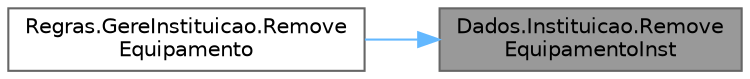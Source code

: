 digraph "Dados.Instituicao.RemoveEquipamentoInst"
{
 // LATEX_PDF_SIZE
  bgcolor="transparent";
  edge [fontname=Helvetica,fontsize=10,labelfontname=Helvetica,labelfontsize=10];
  node [fontname=Helvetica,fontsize=10,shape=box,height=0.2,width=0.4];
  rankdir="RL";
  Node1 [id="Node000001",label="Dados.Instituicao.Remove\lEquipamentoInst",height=0.2,width=0.4,color="gray40", fillcolor="grey60", style="filled", fontcolor="black",tooltip="Funcao que remove um determinado equipamento na lista de equipamentos da instituicao."];
  Node1 -> Node2 [id="edge1_Node000001_Node000002",dir="back",color="steelblue1",style="solid",tooltip=" "];
  Node2 [id="Node000002",label="Regras.GereInstituicao.Remove\lEquipamento",height=0.2,width=0.4,color="grey40", fillcolor="white", style="filled",URL="$class_regras_1_1_gere_instituicao.html#ae715f889696d60df3a07f2efae33cbb2",tooltip="Funcao que remove um equipamento da instituicao."];
}
